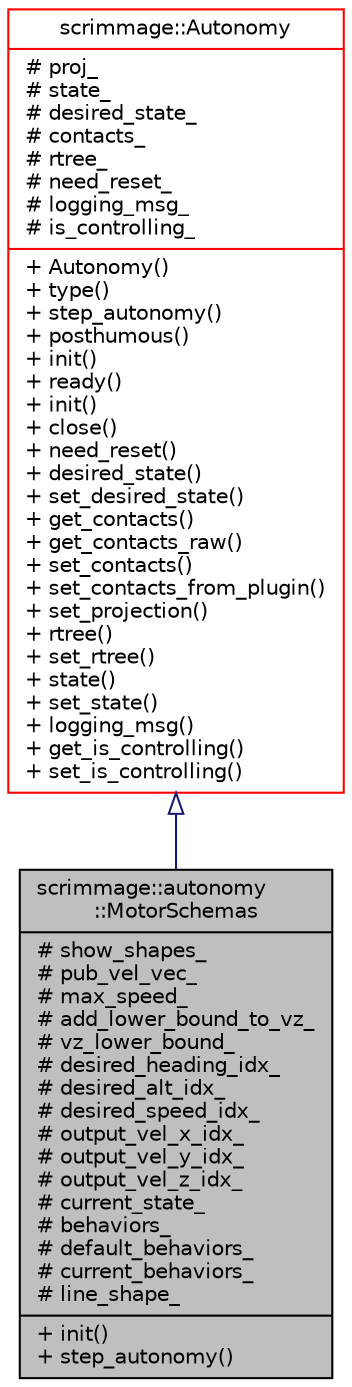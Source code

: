 digraph "scrimmage::autonomy::MotorSchemas"
{
 // LATEX_PDF_SIZE
  edge [fontname="Helvetica",fontsize="10",labelfontname="Helvetica",labelfontsize="10"];
  node [fontname="Helvetica",fontsize="10",shape=record];
  Node1 [label="{scrimmage::autonomy\l::MotorSchemas\n|# show_shapes_\l# pub_vel_vec_\l# max_speed_\l# add_lower_bound_to_vz_\l# vz_lower_bound_\l# desired_heading_idx_\l# desired_alt_idx_\l# desired_speed_idx_\l# output_vel_x_idx_\l# output_vel_y_idx_\l# output_vel_z_idx_\l# current_state_\l# behaviors_\l# default_behaviors_\l# current_behaviors_\l# line_shape_\l|+ init()\l+ step_autonomy()\l}",height=0.2,width=0.4,color="black", fillcolor="grey75", style="filled", fontcolor="black",tooltip=" "];
  Node2 -> Node1 [dir="back",color="midnightblue",fontsize="10",style="solid",arrowtail="onormal",fontname="Helvetica"];
  Node2 [label="{scrimmage::Autonomy\n|# proj_\l# state_\l# desired_state_\l# contacts_\l# rtree_\l# need_reset_\l# logging_msg_\l# is_controlling_\l|+ Autonomy()\l+ type()\l+ step_autonomy()\l+ posthumous()\l+ init()\l+ ready()\l+ init()\l+ close()\l+ need_reset()\l+ desired_state()\l+ set_desired_state()\l+ get_contacts()\l+ get_contacts_raw()\l+ set_contacts()\l+ set_contacts_from_plugin()\l+ set_projection()\l+ rtree()\l+ set_rtree()\l+ state()\l+ set_state()\l+ logging_msg()\l+ get_is_controlling()\l+ set_is_controlling()\l}",height=0.2,width=0.4,color="red", fillcolor="white", style="filled",URL="$classscrimmage_1_1Autonomy.html",tooltip=" "];
}
